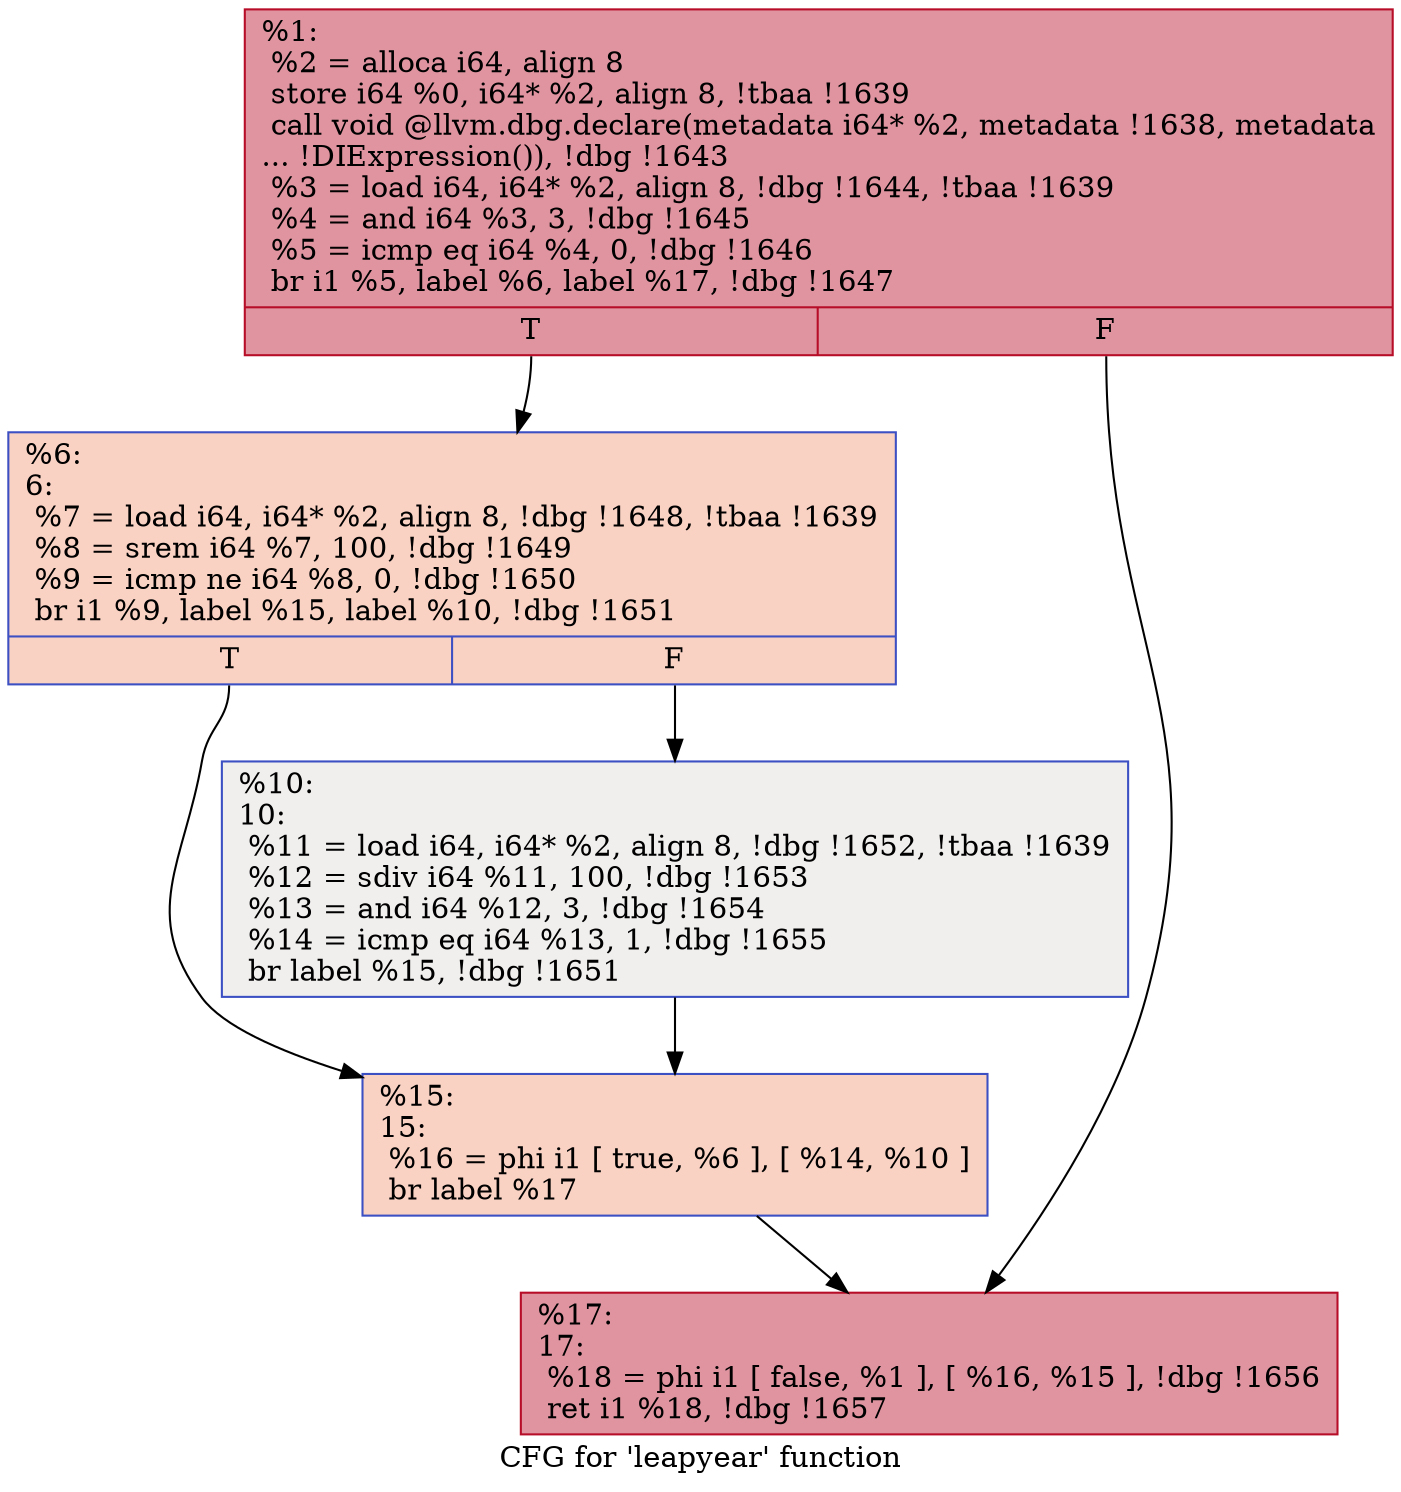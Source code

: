 digraph "CFG for 'leapyear' function" {
	label="CFG for 'leapyear' function";

	Node0x18d9be0 [shape=record,color="#b70d28ff", style=filled, fillcolor="#b70d2870",label="{%1:\l  %2 = alloca i64, align 8\l  store i64 %0, i64* %2, align 8, !tbaa !1639\l  call void @llvm.dbg.declare(metadata i64* %2, metadata !1638, metadata\l... !DIExpression()), !dbg !1643\l  %3 = load i64, i64* %2, align 8, !dbg !1644, !tbaa !1639\l  %4 = and i64 %3, 3, !dbg !1645\l  %5 = icmp eq i64 %4, 0, !dbg !1646\l  br i1 %5, label %6, label %17, !dbg !1647\l|{<s0>T|<s1>F}}"];
	Node0x18d9be0:s0 -> Node0x18d9c60;
	Node0x18d9be0:s1 -> Node0x18d9d50;
	Node0x18d9c60 [shape=record,color="#3d50c3ff", style=filled, fillcolor="#f4987a70",label="{%6:\l6:                                                \l  %7 = load i64, i64* %2, align 8, !dbg !1648, !tbaa !1639\l  %8 = srem i64 %7, 100, !dbg !1649\l  %9 = icmp ne i64 %8, 0, !dbg !1650\l  br i1 %9, label %15, label %10, !dbg !1651\l|{<s0>T|<s1>F}}"];
	Node0x18d9c60:s0 -> Node0x18d9d00;
	Node0x18d9c60:s1 -> Node0x18d9cb0;
	Node0x18d9cb0 [shape=record,color="#3d50c3ff", style=filled, fillcolor="#e0dbd870",label="{%10:\l10:                                               \l  %11 = load i64, i64* %2, align 8, !dbg !1652, !tbaa !1639\l  %12 = sdiv i64 %11, 100, !dbg !1653\l  %13 = and i64 %12, 3, !dbg !1654\l  %14 = icmp eq i64 %13, 1, !dbg !1655\l  br label %15, !dbg !1651\l}"];
	Node0x18d9cb0 -> Node0x18d9d00;
	Node0x18d9d00 [shape=record,color="#3d50c3ff", style=filled, fillcolor="#f4987a70",label="{%15:\l15:                                               \l  %16 = phi i1 [ true, %6 ], [ %14, %10 ]\l  br label %17\l}"];
	Node0x18d9d00 -> Node0x18d9d50;
	Node0x18d9d50 [shape=record,color="#b70d28ff", style=filled, fillcolor="#b70d2870",label="{%17:\l17:                                               \l  %18 = phi i1 [ false, %1 ], [ %16, %15 ], !dbg !1656\l  ret i1 %18, !dbg !1657\l}"];
}
